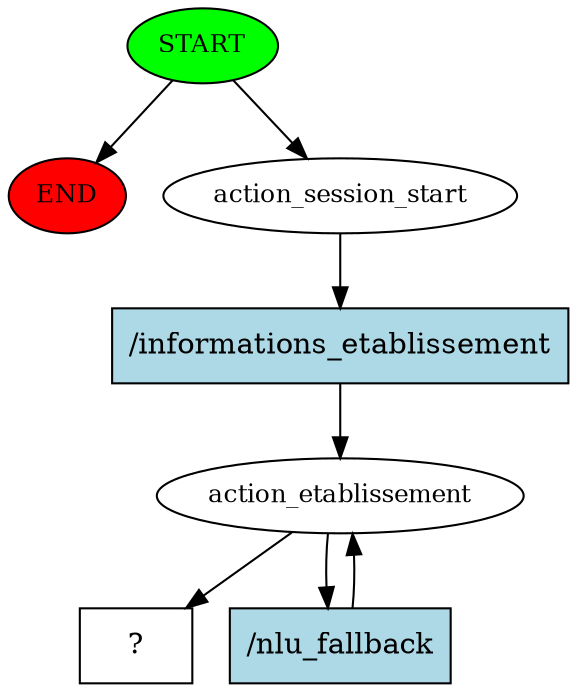 digraph  {
0 [class="start active", fillcolor=green, fontsize=12, label=START, style=filled];
"-1" [class=end, fillcolor=red, fontsize=12, label=END, style=filled];
1 [class=active, fontsize=12, label=action_session_start];
2 [class=active, fontsize=12, label=action_etablissement];
4 [class="intent dashed active", label="  ?  ", shape=rect];
5 [class="intent active", fillcolor=lightblue, label="/informations_etablissement", shape=rect, style=filled];
6 [class="intent active", fillcolor=lightblue, label="/nlu_fallback", shape=rect, style=filled];
0 -> "-1"  [class="", key=NONE, label=""];
0 -> 1  [class=active, key=NONE, label=""];
1 -> 5  [class=active, key=0];
2 -> 4  [class=active, key=NONE, label=""];
2 -> 6  [class=active, key=0];
5 -> 2  [class=active, key=0];
6 -> 2  [class=active, key=0];
}

